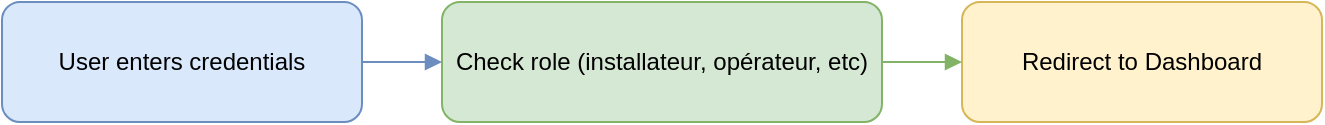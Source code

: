 <mxfile>
  <diagram name="Login Page" id="login-page">
    <mxGraphModel dx="1000" dy="1000" grid="1" gridSize="10" page="1" pageScale="1" pageWidth="800" pageHeight="600">
      <root>
        <mxCell id="0" />
        <mxCell id="1" parent="0" />
        <mxCell id="2" value="User enters credentials" style="rounded=1;whiteSpace=wrap;html=1;fillColor=#dae8fc;strokeColor=#6c8ebf;" vertex="1" parent="1"><mxGeometry x="40" y="40" width="180" height="60" as="geometry" /></mxCell>
        <mxCell id="3" value="Check role (installateur, opérateur, etc)" style="rounded=1;whiteSpace=wrap;html=1;fillColor=#d5e8d4;strokeColor=#82b366;" vertex="1" parent="1"><mxGeometry x="260" y="40" width="220" height="60" as="geometry" /></mxCell>
        <mxCell id="4" value="Redirect to Dashboard" style="rounded=1;whiteSpace=wrap;html=1;fillColor=#fff2cc;strokeColor=#d6b656;" vertex="1" parent="1"><mxGeometry x="520" y="40" width="180" height="60" as="geometry" /></mxCell>
        <mxCell id="5" style="edgeStyle=orthogonalEdgeStyle;rounded=1;html=1;endArrow=block;endFill=1;strokeColor=#6c8ebf;" edge="1" parent="1" source="2" target="3"><mxGeometry relative="1" as="geometry" /></mxCell>
        <mxCell id="6" style="edgeStyle=orthogonalEdgeStyle;rounded=1;html=1;endArrow=block;endFill=1;strokeColor=#82b366;" edge="1" parent="1" source="3" target="4"><mxGeometry relative="1" as="geometry" /></mxCell>
      </root>
    </mxGraphModel>
  </diagram>
  <diagram name="Dashboard" id="dashboard">
    <mxGraphModel dx="1000" dy="1000" grid="1" gridSize="10" page="1" pageScale="1" pageWidth="1000" pageHeight="800">
      <root>
        <mxCell id="0" />
        <mxCell id="1" parent="0" />
        <mxCell id="2" value="Display user role & quick actions" style="rounded=1;whiteSpace=wrap;html=1;fillColor=#d5e8d4;strokeColor=#82b366;" vertex="1" parent="1"><mxGeometry x="40" y="40" width="220" height="60" as="geometry" /></mxCell>
        <mxCell id="3" value="Navigation: Box, Installateurs, Statuts, Tokens" style="rounded=1;whiteSpace=wrap;html=1;fillColor=#fff2cc;strokeColor=#d6b656;" vertex="1" parent="1"><mxGeometry x="320" y="40" width="320" height="60" as="geometry" /></mxCell>
        <mxCell id="4" style="edgeStyle=orthogonalEdgeStyle;rounded=1;html=1;endArrow=block;endFill=1;strokeColor=#82b366;" edge="1" parent="1" source="2" target="3"><mxGeometry relative="1" as="geometry" /></mxCell>
      </root>
    </mxGraphModel>
  </diagram>
  <diagram name="Gestion des Box" id="box-management">
    <mxGraphModel dx="1000" dy="1000" grid="1" gridSize="10" page="1" pageScale="1" pageWidth="1200" pageHeight="1000">
      <root>
        <mxCell id="0" />
        <mxCell id="1" parent="0" />
        <mxCell id="2" value="Saisie du numéro de série" style="rounded=1;whiteSpace=wrap;html=1;fillColor=#dae8fc;strokeColor=#6c8ebf;" vertex="1" parent="1"><mxGeometry x="40" y="40" width="180" height="60" as="geometry" /></mxCell>
        <mxCell id="3" value="Appel /router-status" style="rounded=1;whiteSpace=wrap;html=1;fillColor=#d5e8d4;strokeColor=#82b366;" vertex="1" parent="1"><mxGeometry x="260" y="40" width="180" height="60" as="geometry" /></mxCell>
        <mxCell id="4" value="Affichage statut, IP, etc" style="rounded=1;whiteSpace=wrap;html=1;fillColor=#fff2cc;strokeColor=#d6b656;" vertex="1" parent="1"><mxGeometry x="480" y="40" width="220" height="60" as="geometry" /></mxCell>
        <mxCell id="5" value="Actions: force-status, activate-device, reset-device-status" style="rounded=1;whiteSpace=wrap;html=1;fillColor=#f8cecc;strokeColor=#b85450;" vertex="1" parent="1"><mxGeometry x="40" y="160" width="400" height="60" as="geometry" /></mxCell>
        <mxCell id="6" value="Historique des statuts" style="rounded=1;whiteSpace=wrap;html=1;fillColor=#e1d5e7;strokeColor=#9673a6;" vertex="1" parent="1"><mxGeometry x="480" y="160" width="220" height="60" as="geometry" /></mxCell>
        <mxCell id="7" style="edgeStyle=orthogonalEdgeStyle;rounded=1;html=1;endArrow=block;endFill=1;strokeColor=#6c8ebf;" edge="1" parent="1" source="2" target="3"><mxGeometry relative="1" as="geometry" /></mxCell>
        <mxCell id="8" style="edgeStyle=orthogonalEdgeStyle;rounded=1;html=1;endArrow=block;endFill=1;strokeColor=#82b366;" edge="1" parent="1" source="3" target="4"><mxGeometry relative="1" as="geometry" /></mxCell>
        <mxCell id="9" style="edgeStyle=orthogonalEdgeStyle;rounded=1;html=1;endArrow=block;endFill=1;strokeColor=#d6b656;" edge="1" parent="1" source="4" target="6"><mxGeometry relative="1" as="geometry" /></mxCell>
        <mxCell id="10" style="edgeStyle=orthogonalEdgeStyle;rounded=1;html=1;endArrow=block;endFill=1;strokeColor=#b85450;" edge="1" parent="1" source="4" target="5"><mxGeometry relative="1" as="geometry" /></mxCell>
      </root>
    </mxGraphModel>
  </diagram>
  <diagram name="Gestion des Installateurs" id="installateurs">
    <mxGraphModel dx="1000" dy="1000" grid="1" gridSize="10" page="1" pageScale="1" pageWidth="1000" pageHeight="800">
      <root>
        <mxCell id="0" />
        <mxCell id="1" parent="0" />
        <mxCell id="2" value="Liste installateurs" style="rounded=1;whiteSpace=wrap;html=1;fillColor=#e1d5e7;strokeColor=#9673a6;" vertex="1" parent="1"><mxGeometry x="40" y="40" width="180" height="60" as="geometry" /></mxCell>
        <mxCell id="3" value="Ajout/Suppression/Modification" style="rounded=1;whiteSpace=wrap;html=1;fillColor=#fff2cc;strokeColor=#d6b656;" vertex="1" parent="1"><mxGeometry x="260" y="40" width="220" height="60" as="geometry" /></mxCell>
        <mxCell id="4" value="Attribution box à installateur" style="rounded=1;whiteSpace=wrap;html=1;fillColor=#f8cecc;strokeColor=#b85450;" vertex="1" parent="1"><mxGeometry x="520" y="40" width="220" height="60" as="geometry" /></mxCell>
        <mxCell id="5" value="Suivi interventions" style="rounded=1;whiteSpace=wrap;html=1;fillColor=#d5e8d4;strokeColor=#82b366;" vertex="1" parent="1"><mxGeometry x="40" y="160" width="220" height="60" as="geometry" /></mxCell>
        <mxCell id="6" value="Statut installation" style="rounded=1;whiteSpace=wrap;html=1;fillColor=#dae8fc;strokeColor=#6c8ebf;" vertex="1" parent="1"><mxGeometry x="320" y="160" width="220" height="60" as="geometry" /></mxCell>
        <mxCell id="7" style="edgeStyle=orthogonalEdgeStyle;rounded=1;html=1;endArrow=block;endFill=1;strokeColor=#9673a6;" edge="1" parent="1" source="2" target="3"><mxGeometry relative="1" as="geometry" /></mxCell>
        <mxCell id="8" style="edgeStyle=orthogonalEdgeStyle;rounded=1;html=1;endArrow=block;endFill=1;strokeColor=#d6b656;" edge="1" parent="1" source="3" target="4"><mxGeometry relative="1" as="geometry" /></mxCell>
        <mxCell id="9" style="edgeStyle=orthogonalEdgeStyle;rounded=1;html=1;endArrow=block;endFill=1;strokeColor=#b85450;" edge="1" parent="1" source="4" target="5"><mxGeometry relative="1" as="geometry" /></mxCell>
        <mxCell id="10" style="edgeStyle=orthogonalEdgeStyle;rounded=1;html=1;endArrow=block;endFill=1;strokeColor=#82b366;" edge="1" parent="1" source="5" target="6"><mxGeometry relative="1" as="geometry" /></mxCell>
      </root>
    </mxGraphModel>
  </diagram>
  <diagram name="Gestion des Statuts" id="statuts">
    <mxGraphModel dx="1000" dy="1000" grid="1" gridSize="10" page="1" pageScale="1" pageWidth="1000" pageHeight="800">
      <root>
        <mxCell id="0" />
        <mxCell id="1" parent="0" />
        <mxCell id="2" value="Changement de statut logique" style="rounded=1;whiteSpace=wrap;html=1;fillColor=#f8cecc;strokeColor=#b85450;" vertex="1" parent="1"><mxGeometry x="40" y="40" width="220" height="60" as="geometry" /></mxCell>
        <mxCell id="3" value="Historique des changements" style="rounded=1;whiteSpace=wrap;html=1;fillColor=#e1d5e7;strokeColor=#9673a6;" vertex="1" parent="1"><mxGeometry x="320" y="40" width="220" height="60" as="geometry" /></mxCell>
        <mxCell id="4" value="Actions groupées" style="rounded=1;whiteSpace=wrap;html=1;fillColor=#fff2cc;strokeColor=#d6b656;" vertex="1" parent="1"><mxGeometry x="40" y="160" width="220" height="60" as="geometry" /></mxCell>
        <mxCell id="5" value="Statuts possibles: active, to be deployed, en panne, maintenance" style="rounded=1;whiteSpace=wrap;html=1;fillColor=#d5e8d4;strokeColor=#82b366;" vertex="1" parent="1"><mxGeometry x="320" y="160" width="320" height="60" as="geometry" /></mxCell>
        <mxCell id="6" style="edgeStyle=orthogonalEdgeStyle;rounded=1;html=1;endArrow=block;endFill=1;strokeColor=#b85450;" edge="1" parent="1" source="2" target="3"><mxGeometry relative="1" as="geometry" /></mxCell>
        <mxCell id="7" style="edgeStyle=orthogonalEdgeStyle;rounded=1;html=1;endArrow=block;endFill=1;strokeColor=#9673a6;" edge="1" parent="1" source="3" target="4"><mxGeometry relative="1" as="geometry" /></mxCell>
        <mxCell id="8" style="edgeStyle=orthogonalEdgeStyle;rounded=1;html=1;endArrow=block;endFill=1;strokeColor=#d6b656;" edge="1" parent="1" source="4" target="5"><mxGeometry relative="1" as="geometry" /></mxCell>
      </root>
    </mxGraphModel>
  </diagram>
  <diagram name="Token Management" id="token-management">
    <mxGraphModel dx="1000" dy="1000" grid="1" gridSize="10" page="1" pageScale="1" pageWidth="800" pageHeight="600">
      <root>
        <mxCell id="0" />
        <mxCell id="1" parent="0" />
        <mxCell id="2" value="Affichage token, refresh token, expiry" style="rounded=1;whiteSpace=wrap;html=1;fillColor=#d5e8d4;strokeColor=#82b366;" vertex="1" parent="1"><mxGeometry x="40" y="40" width="220" height="60" as="geometry" /></mxCell>
        <mxCell id="3" value="Refresh manuel/auto" style="rounded=1;whiteSpace=wrap;html=1;fillColor=#fff2cc;strokeColor=#d6b656;" vertex="1" parent="1"><mxGeometry x="320" y="40" width="180" height="60" as="geometry" /></mxCell>
        <mxCell id="4" value="Historique des tokens" style="rounded=1;whiteSpace=wrap;html=1;fillColor=#f8cecc;strokeColor=#b85450;" vertex="1" parent="1"><mxGeometry x="40" y="160" width="220" height="60" as="geometry" /></mxCell>
        <mxCell id="5" style="edgeStyle=orthogonalEdgeStyle;rounded=1;html=1;endArrow=block;endFill=1;strokeColor=#d5e8d4;" edge="1" parent="1" source="2" target="3"><mxGeometry relative="1" as="geometry" /></mxCell>
        <mxCell id="6" style="edgeStyle=orthogonalEdgeStyle;rounded=1;html=1;endArrow=block;endFill=1;strokeColor=#fff2cc;" edge="1" parent="1" source="3" target="4"><mxGeometry relative="1" as="geometry" /></mxCell>
      </root>
    </mxGraphModel>
  </diagram>
  <diagram name="Support Agent" id="support-agent">
    <mxGraphModel dx="1000" dy="1000" grid="1" gridSize="10" page="1" pageScale="1" pageWidth="1000" pageHeight="800">
      <root>
        <mxCell id="0" />
        <mxCell id="1" parent="0" />
        <mxCell id="2" value="Sélection endpoint Peplink" style="rounded=1;whiteSpace=wrap;html=1;fillColor=#e1d5e7;strokeColor=#9673a6;" vertex="1" parent="1"><mxGeometry x="40" y="40" width="220" height="60" as="geometry" /></mxCell>
        <mxCell id="3" value="Appel API sur box" style="rounded=1;whiteSpace=wrap;html=1;fillColor=#d5e8d4;strokeColor=#82b366;" vertex="1" parent="1"><mxGeometry x="320" y="40" width="220" height="60" as="geometry" /></mxCell>
        <mxCell id="4" value="Affichage réponse/erreur" style="rounded=1;whiteSpace=wrap;html=1;fillColor=#fff2cc;strokeColor=#d6b656;" vertex="1" parent="1"><mxGeometry x="40" y="160" width="220" height="60" as="geometry" /></mxCell>
        <mxCell id="5" value="Gestion auto refresh token sur access denied" style="rounded=1;whiteSpace=wrap;html=1;fillColor=#f8cecc;strokeColor=#b85450;" vertex="1" parent="1"><mxGeometry x="320" y="160" width="320" height="60" as="geometry" /></mxCell>
        <mxCell id="6" style="edgeStyle=orthogonalEdgeStyle;rounded=1;html=1;endArrow=block;endFill=1;strokeColor=#9673a6;" edge="1" parent="1" source="2" target="3"><mxGeometry relative="1" as="geometry" /></mxCell>
        <mxCell id="7" style="edgeStyle=orthogonalEdgeStyle;rounded=1;html=1;endArrow=block;endFill=1;strokeColor=#d5e8d4;" edge="1" parent="1" source="3" target="4"><mxGeometry relative="1" as="geometry" /></mxCell>
        <mxCell id="8" style="edgeStyle=orthogonalEdgeStyle;rounded=1;html=1;endArrow=block;endFill=1;strokeColor=#fff2cc;" edge="1" parent="1" source="4" target="5"><mxGeometry relative="1" as="geometry" /></mxCell>
      </root>
    </mxGraphModel>
  </diagram>
  <diagram name="Admin Panel" id="admin-panel">
    <mxGraphModel dx="1000" dy="1000" grid="1" gridSize="10" page="1" pageScale="1" pageWidth="800" pageHeight="600">
      <root>
        <mxCell id="0" />
        <mxCell id="1" parent="0" />
        <mxCell id="2" value="Gestion .env" style="rounded=1;whiteSpace=wrap;html=1;fillColor=#f5f5f5;strokeColor=#666666;" vertex="1" parent="1"><mxGeometry x="40" y="40" width="220" height="60" as="geometry" /></mxCell>
        <mxCell id="3" value="Automatisation mise à jour" style="rounded=1;whiteSpace=wrap;html=1;fillColor=#d5e8d4;strokeColor=#82b366;" vertex="1" parent="1"><mxGeometry x="320" y="40" width="220" height="60" as="geometry" /></mxCell>
        <mxCell id="4" value="Logs et erreurs" style="rounded=1;whiteSpace=wrap;html=1;fillColor=#f8cecc;strokeColor=#b85450;" vertex="1" parent="1"><mxGeometry x="40" y="160" width="220" height="60" as="geometry" /></mxCell>
        <mxCell id="5" style="edgeStyle=orthogonalEdgeStyle;rounded=1;html=1;endArrow=block;endFill=1;strokeColor=#f5f5f5;" edge="1" parent="1" source="2" target="3"><mxGeometry relative="1" as="geometry" /></mxCell>
        <mxCell id="6" style="edgeStyle=orthogonalEdgeStyle;rounded=1;html=1;endArrow=block;endFill=1;strokeColor=#d5e8d4;" edge="1" parent="1" source="3" target="4"><mxGeometry relative="1" as="geometry" /></mxCell>
      </root>
    </mxGraphModel>
  </diagram>
</mxfile>
